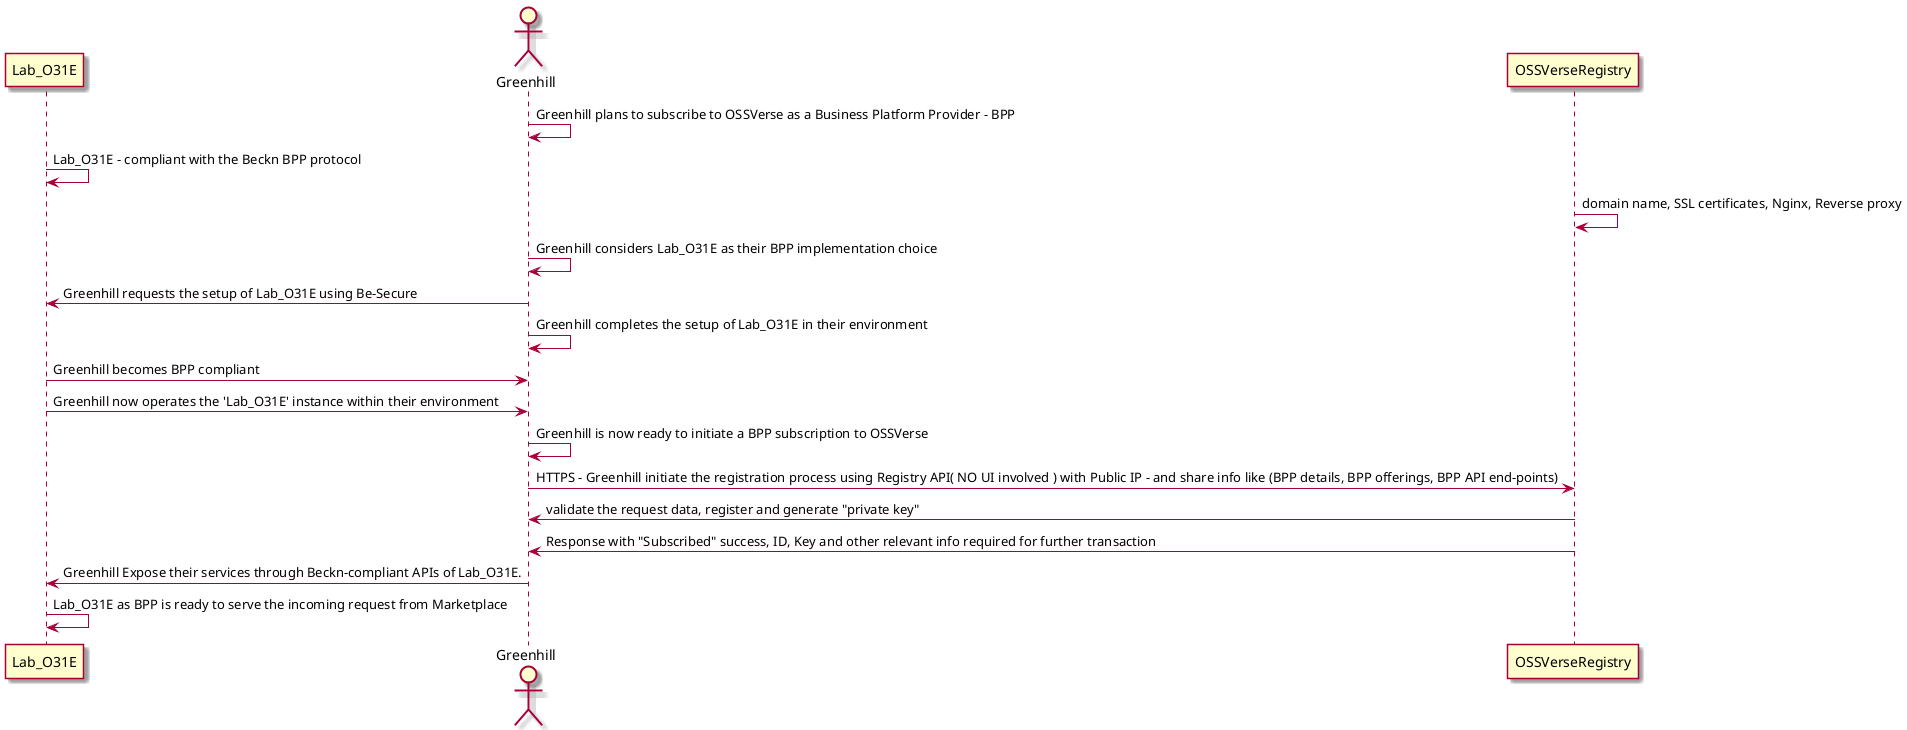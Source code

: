 @startuml

skin rose
actor Greenhill as Greenhill
Greenhill -> Greenhill: Greenhill plans to subscribe to OSSVerse as a Business Platform Provider - BPP


Lab_O31E -> Lab_O31E: Lab_O31E - compliant with the Beckn BPP protocol
actor Greenhill as Greenhill
OSSVerseRegistry -> OSSVerseRegistry: domain name, SSL certificates, Nginx, Reverse proxy 


Greenhill -> Greenhill: Greenhill considers Lab_O31E as their BPP implementation choice
Greenhill -> Lab_O31E: Greenhill requests the setup of Lab_O31E using Be-Secure
Greenhill -> Greenhill: Greenhill completes the setup of Lab_O31E in their environment
Lab_O31E -> Greenhill: Greenhill becomes BPP compliant
Lab_O31E -> Greenhill: Greenhill now operates the 'Lab_O31E' instance within their environment
Greenhill -> Greenhill: Greenhill is now ready to initiate a BPP subscription to OSSVerse
Greenhill -> OSSVerseRegistry: HTTPS - Greenhill initiate the registration process using Registry API( NO UI involved ) with Public IP - and share info like (BPP details, BPP offerings, BPP API end-points)

OSSVerseRegistry -> Greenhill: validate the request data, register and generate "private key"
OSSVerseRegistry -> Greenhill: Response with "Subscribed" success, ID, Key and other relevant info required for further transaction

Greenhill -> Lab_O31E: Greenhill Expose their services through Beckn-compliant APIs of Lab_O31E.
Lab_O31E -> Lab_O31E: Lab_O31E as BPP is ready to serve the incoming request from Marketplace

@enduml
